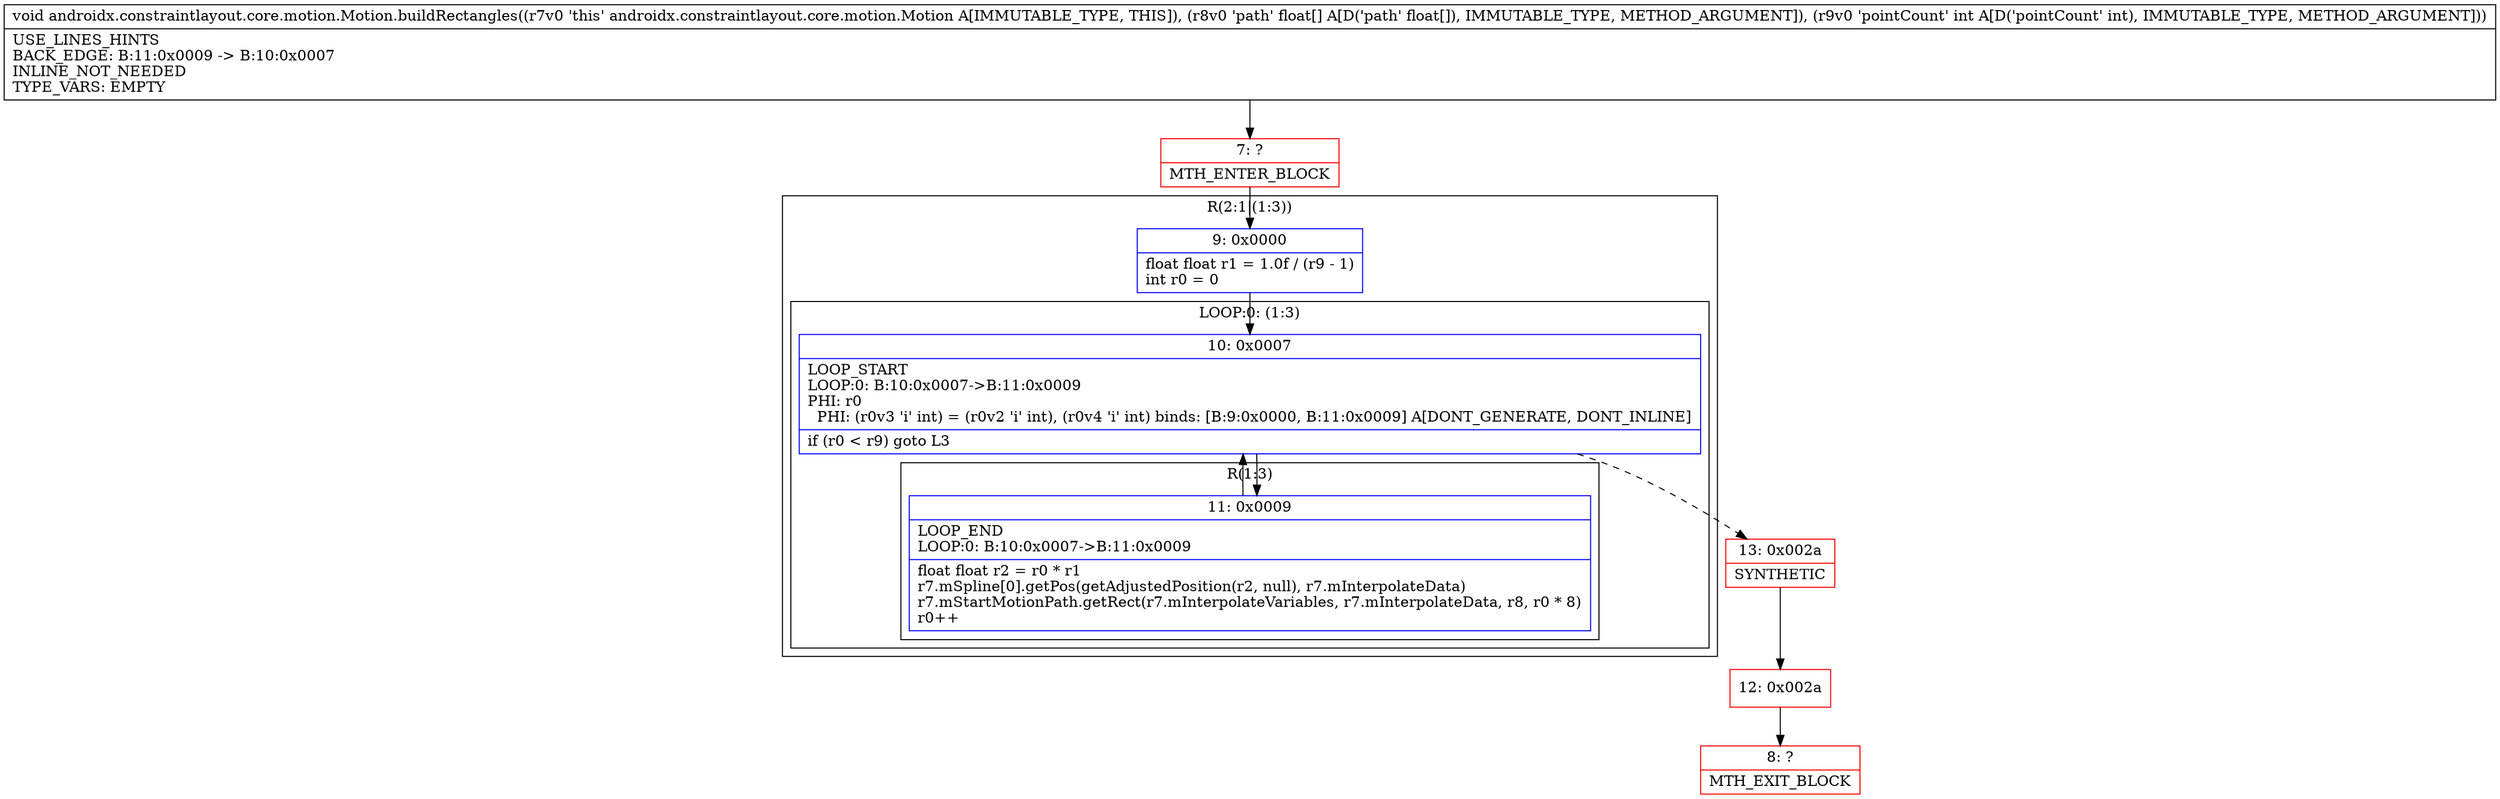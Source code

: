 digraph "CFG forandroidx.constraintlayout.core.motion.Motion.buildRectangles([FI)V" {
subgraph cluster_Region_845159549 {
label = "R(2:1|(1:3))";
node [shape=record,color=blue];
Node_9 [shape=record,label="{9\:\ 0x0000|float float r1 = 1.0f \/ (r9 \- 1)\lint r0 = 0\l}"];
subgraph cluster_LoopRegion_1917397726 {
label = "LOOP:0: (1:3)";
node [shape=record,color=blue];
Node_10 [shape=record,label="{10\:\ 0x0007|LOOP_START\lLOOP:0: B:10:0x0007\-\>B:11:0x0009\lPHI: r0 \l  PHI: (r0v3 'i' int) = (r0v2 'i' int), (r0v4 'i' int) binds: [B:9:0x0000, B:11:0x0009] A[DONT_GENERATE, DONT_INLINE]\l|if (r0 \< r9) goto L3\l}"];
subgraph cluster_Region_742986002 {
label = "R(1:3)";
node [shape=record,color=blue];
Node_11 [shape=record,label="{11\:\ 0x0009|LOOP_END\lLOOP:0: B:10:0x0007\-\>B:11:0x0009\l|float float r2 = r0 * r1\lr7.mSpline[0].getPos(getAdjustedPosition(r2, null), r7.mInterpolateData)\lr7.mStartMotionPath.getRect(r7.mInterpolateVariables, r7.mInterpolateData, r8, r0 * 8)\lr0++\l}"];
}
}
}
Node_7 [shape=record,color=red,label="{7\:\ ?|MTH_ENTER_BLOCK\l}"];
Node_13 [shape=record,color=red,label="{13\:\ 0x002a|SYNTHETIC\l}"];
Node_12 [shape=record,color=red,label="{12\:\ 0x002a}"];
Node_8 [shape=record,color=red,label="{8\:\ ?|MTH_EXIT_BLOCK\l}"];
MethodNode[shape=record,label="{void androidx.constraintlayout.core.motion.Motion.buildRectangles((r7v0 'this' androidx.constraintlayout.core.motion.Motion A[IMMUTABLE_TYPE, THIS]), (r8v0 'path' float[] A[D('path' float[]), IMMUTABLE_TYPE, METHOD_ARGUMENT]), (r9v0 'pointCount' int A[D('pointCount' int), IMMUTABLE_TYPE, METHOD_ARGUMENT]))  | USE_LINES_HINTS\lBACK_EDGE: B:11:0x0009 \-\> B:10:0x0007\lINLINE_NOT_NEEDED\lTYPE_VARS: EMPTY\l}"];
MethodNode -> Node_7;Node_9 -> Node_10;
Node_10 -> Node_11;
Node_10 -> Node_13[style=dashed];
Node_11 -> Node_10;
Node_7 -> Node_9;
Node_13 -> Node_12;
Node_12 -> Node_8;
}

